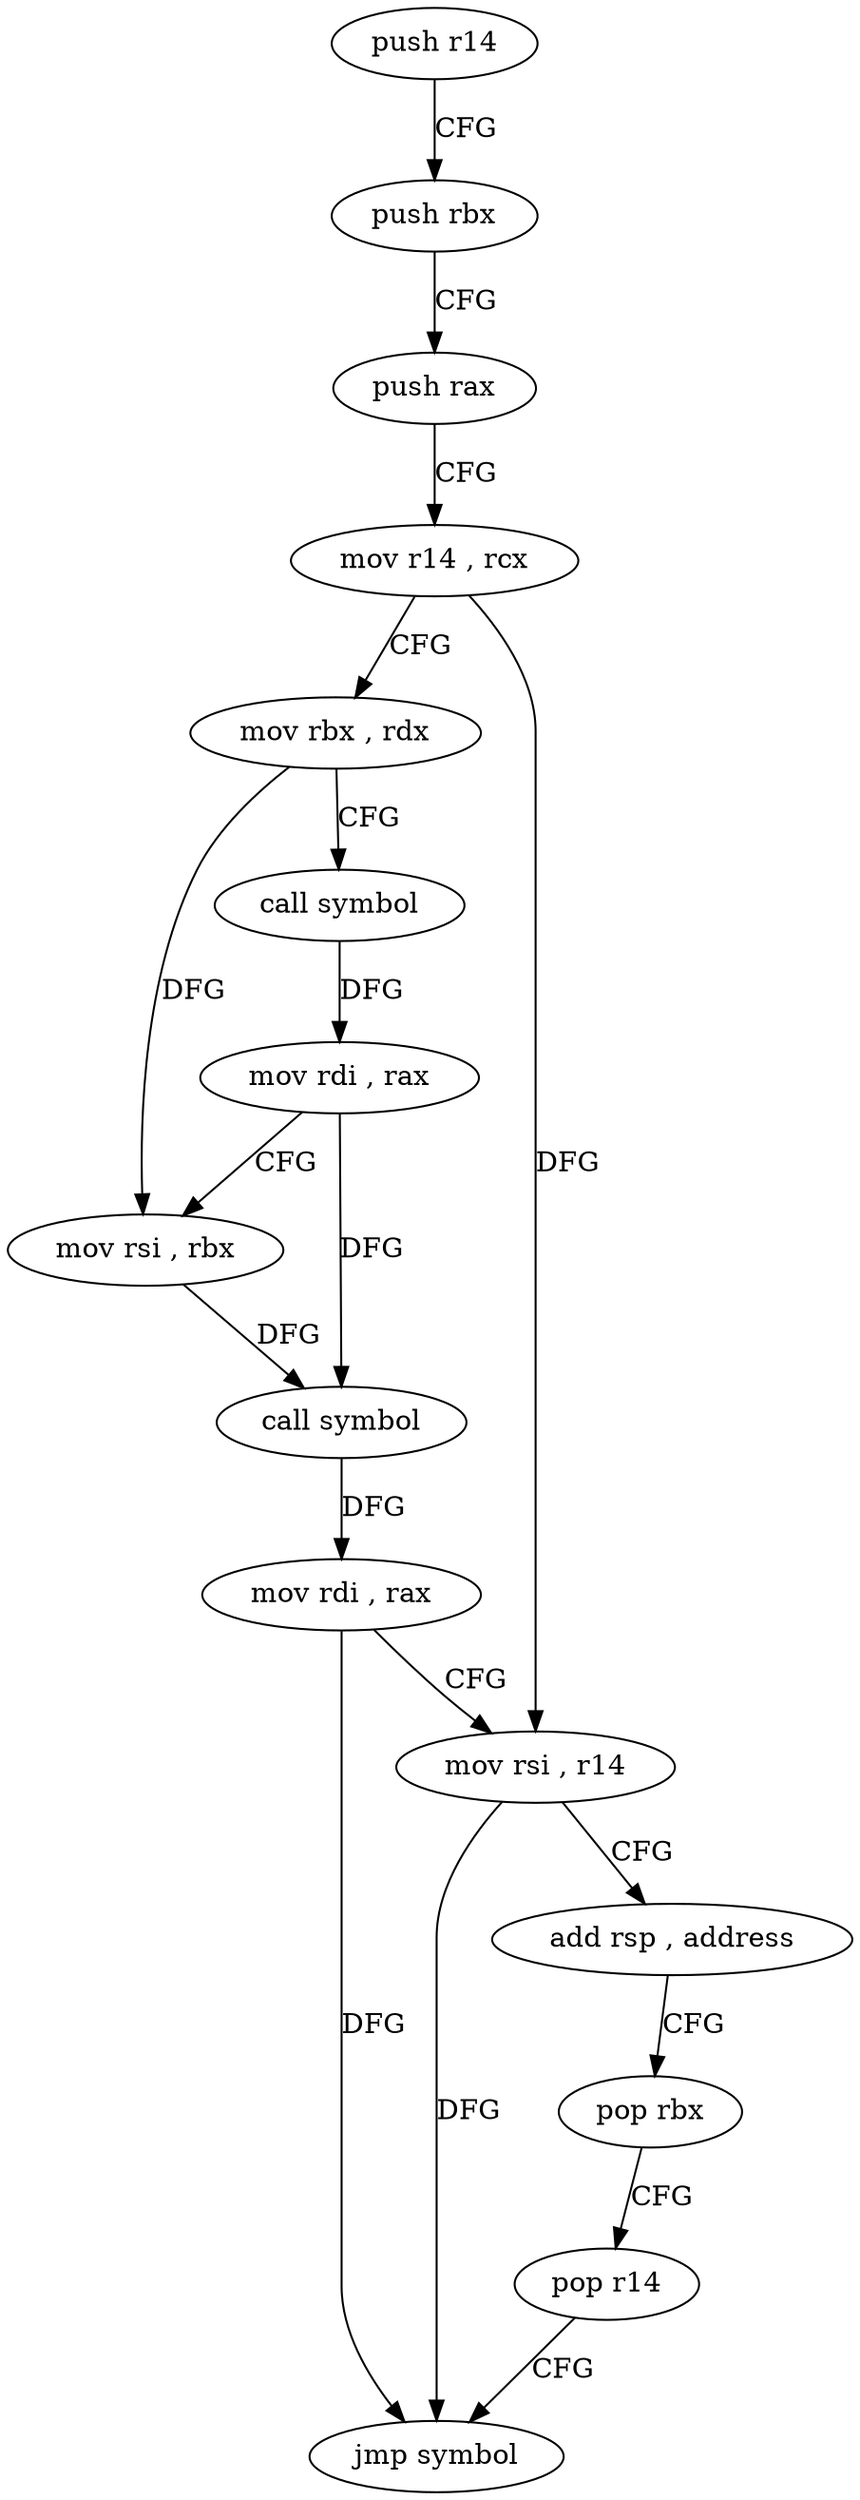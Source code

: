 digraph "func" {
"4217760" [label = "push r14" ]
"4217762" [label = "push rbx" ]
"4217763" [label = "push rax" ]
"4217764" [label = "mov r14 , rcx" ]
"4217767" [label = "mov rbx , rdx" ]
"4217770" [label = "call symbol" ]
"4217775" [label = "mov rdi , rax" ]
"4217778" [label = "mov rsi , rbx" ]
"4217781" [label = "call symbol" ]
"4217786" [label = "mov rdi , rax" ]
"4217789" [label = "mov rsi , r14" ]
"4217792" [label = "add rsp , address" ]
"4217796" [label = "pop rbx" ]
"4217797" [label = "pop r14" ]
"4217799" [label = "jmp symbol" ]
"4217760" -> "4217762" [ label = "CFG" ]
"4217762" -> "4217763" [ label = "CFG" ]
"4217763" -> "4217764" [ label = "CFG" ]
"4217764" -> "4217767" [ label = "CFG" ]
"4217764" -> "4217789" [ label = "DFG" ]
"4217767" -> "4217770" [ label = "CFG" ]
"4217767" -> "4217778" [ label = "DFG" ]
"4217770" -> "4217775" [ label = "DFG" ]
"4217775" -> "4217778" [ label = "CFG" ]
"4217775" -> "4217781" [ label = "DFG" ]
"4217778" -> "4217781" [ label = "DFG" ]
"4217781" -> "4217786" [ label = "DFG" ]
"4217786" -> "4217789" [ label = "CFG" ]
"4217786" -> "4217799" [ label = "DFG" ]
"4217789" -> "4217792" [ label = "CFG" ]
"4217789" -> "4217799" [ label = "DFG" ]
"4217792" -> "4217796" [ label = "CFG" ]
"4217796" -> "4217797" [ label = "CFG" ]
"4217797" -> "4217799" [ label = "CFG" ]
}
